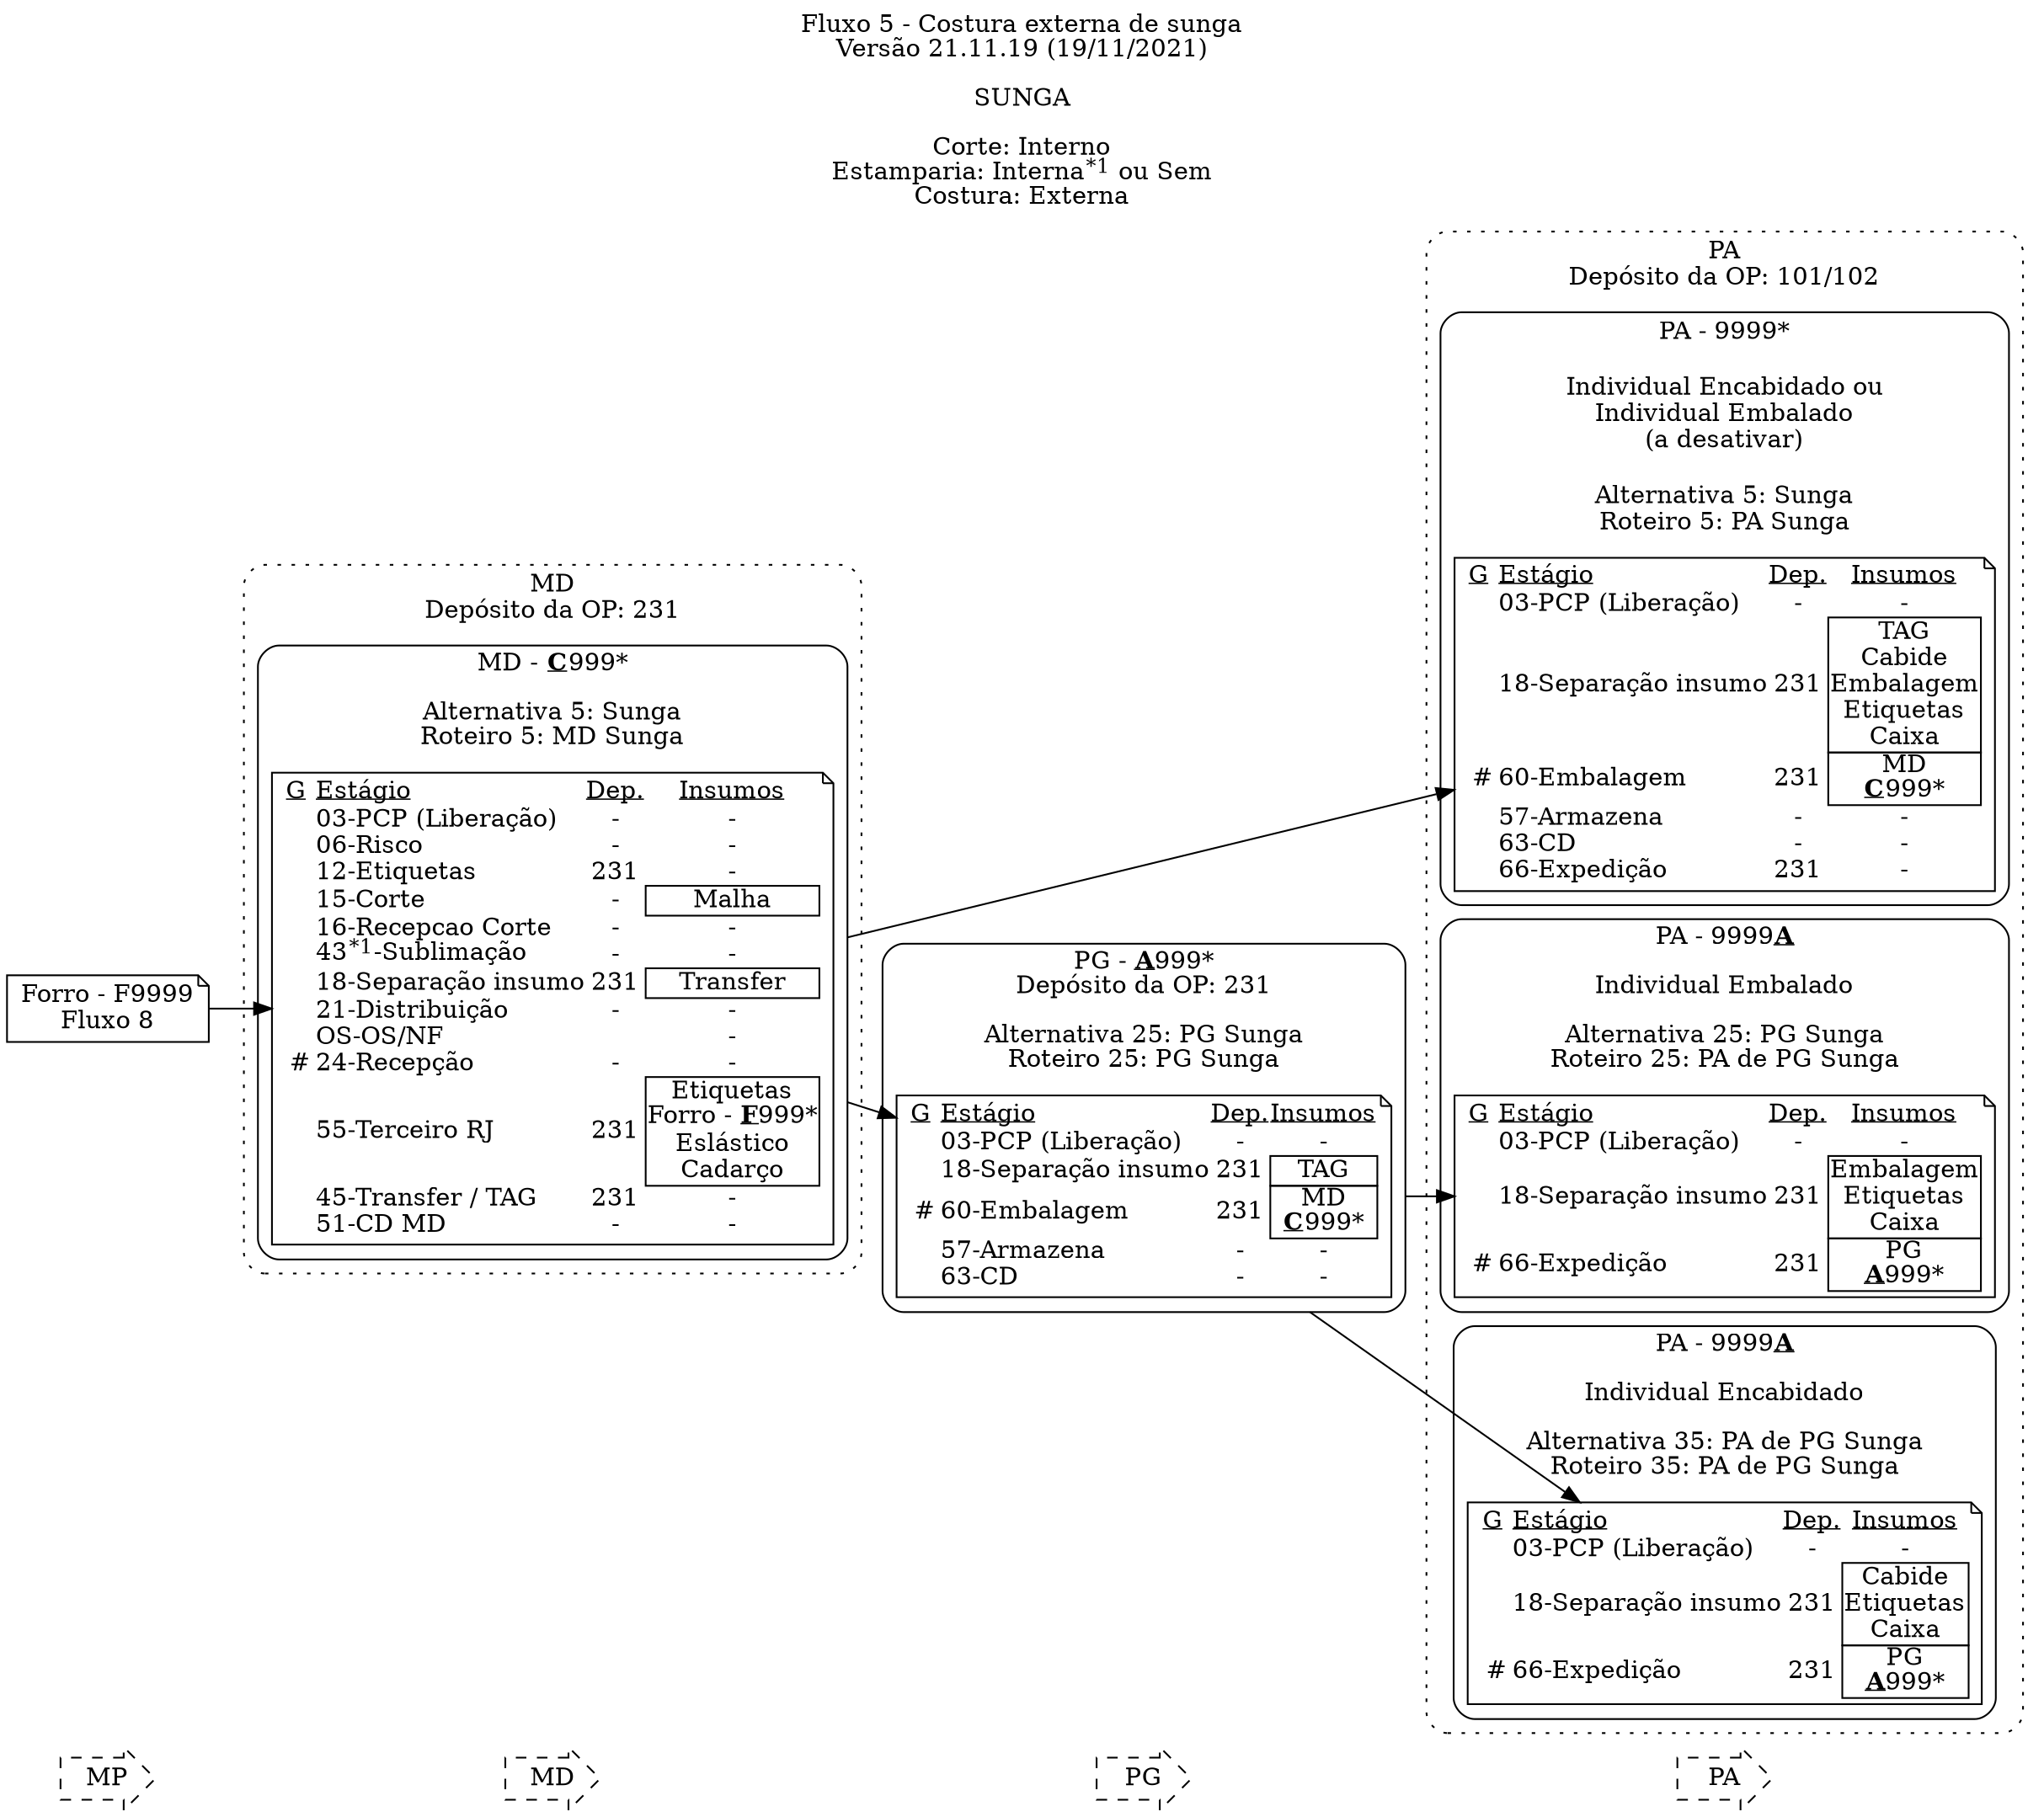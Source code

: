 digraph G {
  compound=true
  newrank=true
  rankdir = LR

  labelloc="t"
  label=<Fluxo 5 - Costura externa de sunga<br
    />Versão 21.11.19 (19/11/2021)<br
    /><br
    />SUNGA<br
    /><br
    />Corte: Interno<br
    />Estamparia: Interna<sup>*1</sup> ou Sem<br
    />Costura: Externa>

  L_MP [shape=rarrow,style=dashed,label="MP"]
  L_MD [shape=rarrow,style=dashed,label="MD"]
  L_PGPB [shape=rarrow,style=dashed,label="PG"]
  L_PA [shape=rarrow,style=dashed,label="PA"]

  L_MP -> L_MD -> L_PGPB -> L_PA [style=invis]

  {
    node [
      shape = "note"
    ]

    subgraph cluster_pa {
      label = <PA<br
        />Depósito da OP: 101/102>
      style="dotted, rounded"

      subgraph cluster_pa0x {
        label = <PA - 9999*<br
          /><br
          />Individual Encabidado ou<br
          />Individual Embalado<br
          />(a desativar)<br
          /><br
          />Alternativa 5: Sunga<br
          />Roteiro 5: PA Sunga>
        style=rounded
        pa0x [
          label = <
          <table BORDER="0" CELLPADDING="0" CELLSPACING="0">
          <tr cellpadding="0"><td><u>G</u> </td><td align="left"><u>Estágio</u></td><td><u>Dep.</u></td><td><u>Insumos</u></td></tr>
            <tr><td></td><td align="left">03-PCP (Liberação)</td><td>-</td><td>-</td></tr>
            <tr><td></td><td align="left">18-Separação insumo</td><td>231</td><td><table BORDER="1" CELLPADDING="0" CELLSPACING="0"><tr><td BORDER="0">TAG</td></tr><tr><td BORDER="0">Cabide</td></tr><tr><td BORDER="0">Embalagem</td></tr><tr><td BORDER="0">Etiquetas</td></tr><tr><td BORDER="0">Caixa</td></tr></table></td></tr>
            <tr><td>#</td><td align="left">60-Embalagem</td><td>231</td><td><table BORDER="1" CELLPADDING="0" CELLSPACING="0"><tr><td BORDER="0">MD<br /><b><u>C</u></b>999*</td></tr></table></td></tr>
            <tr><td></td><td align="left">57-Armazena</td><td>-</td><td>-</td></tr>
            <tr><td></td><td align="left">63-CD</td><td>-</td><td>-</td></tr>
            <tr><td></td><td align="left">66-Expedição</td><td>231</td><td>-</td></tr>
          </table>
          >
        ]
      }
      subgraph cluster_pa2x {
        label = <PA - 9999<b><u>A</u></b><br
          /><br
          />Individual Embalado<br
          /><br
          />Alternativa 25: PG Sunga<br
          />Roteiro 25: PA de PG Sunga>
        style=rounded
        pa2x [
          label = <
          <table BORDER="0" CELLPADDING="0" CELLSPACING="0">
          <tr cellpadding="0"><td><u>G</u> </td><td align="left"><u>Estágio</u></td><td><u>Dep.</u></td><td><u>Insumos</u></td></tr>
            <tr><td></td><td align="left">03-PCP (Liberação)</td><td>-</td><td>-</td></tr>
            <tr><td></td><td align="left">18-Separação insumo</td><td>231</td><td><table BORDER="1" CELLPADDING="0" CELLSPACING="0"><tr><td BORDER="0">Embalagem</td></tr><tr><td BORDER="0">Etiquetas</td></tr><tr><td BORDER="0">Caixa</td></tr></table></td></tr>
            <tr><td>#</td><td align="left">66-Expedição</td><td>231</td><td><table BORDER="1" CELLPADDING="0" CELLSPACING="0"><tr><td BORDER="0">PG<br /><b><u>A</u></b>999*</td></tr></table></td></tr>
          </table>
          >
        ]
      }

      subgraph cluster_pa3x {
        label = <PA - 9999<b><u>A</u></b><br
          /><br
          />Individual Encabidado<br
          /><br
          />Alternativa 35: PA de PG Sunga<br
          />Roteiro 35: PA de PG Sunga>
        style=rounded
        pa3x [
          label = <
          <table BORDER="0" CELLPADDING="0" CELLSPACING="0">
          <tr cellpadding="0"><td><u>G</u> </td><td align="left"><u>Estágio</u></td><td><u>Dep.</u></td><td><u>Insumos</u></td></tr>
            <tr><td></td><td align="left">03-PCP (Liberação)</td><td>-</td><td>-</td></tr>
            <tr><td></td><td align="left">18-Separação insumo</td><td>231</td><td><table BORDER="1" CELLPADDING="0" CELLSPACING="0"><tr><td BORDER="0">Cabide</td></tr><tr><td BORDER="0">Etiquetas</td></tr><tr><td BORDER="0">Caixa</td></tr></table></td></tr>
            <tr><td>#</td><td align="left">66-Expedição</td><td>231</td><td><table BORDER="1" CELLPADDING="0" CELLSPACING="0"><tr><td BORDER="0">PG<br /><b><u>A</u></b>999*</td></tr></table></td></tr>
          </table>
          >
        ]
      }

    }

    mpforro [
      label = <Forro - F9999<br
        />Fluxo 8>
    ]

    subgraph cluster_md {
      label = <MD<br
        />Depósito da OP: 231>
      style="dotted, rounded"

      subgraph cluster_mdpg {
        label = <MD - <b><u>C</u></b>999*<br
          /><br
          />Alternativa 5: Sunga<br
          />Roteiro 5: MD Sunga>
        style=rounded
        mdpg [
          label = <
          <table BORDER="0" CELLPADDING="0" CELLSPACING="0">
          <tr cellpadding="0"><td><u>G</u> </td><td align="left"><u>Estágio</u></td><td><u>Dep.</u></td><td><u>Insumos</u></td></tr>
            <tr><td></td><td align="left">03-PCP (Liberação)</td><td>-</td><td>-</td></tr>
            <tr><td></td><td align="left">06-Risco</td><td>-</td><td>-</td></tr>
            <tr><td></td><td align="left">12-Etiquetas</td><td>231</td><td>-</td></tr>
            <tr><td></td><td align="left">15-Corte</td><td>-</td><td><table BORDER="1" CELLPADDING="0" CELLSPACING="0"><tr><td BORDER="0">Malha</td></tr></table></td></tr>
            <tr><td></td><td align="left">16-Recepcao Corte</td><td>-</td><td>-</td></tr>
            <tr><td></td><td align="left">43<sup>*1</sup>-Sublimação</td><td>-</td><td>-</td></tr>
            <tr><td></td><td align="left">18-Separação insumo</td><td>231</td><td><table BORDER="1" CELLPADDING="0" CELLSPACING="0"><tr><td BORDER="0">Transfer</td></tr></table></td></tr>
            <tr><td></td><td align="left">21-Distribuição</td><td>-</td><td>-</td></tr>
            <tr><td></td><td align="left">OS-OS/NF</td><td></td><td>-</td></tr>
            <tr><td>#</td><td align="left">24-Recepção</td><td>-</td><td>-</td></tr>
            <tr><td></td><td align="left">55-Terceiro RJ</td><td>231</td><td><table BORDER="1" CELLPADDING="0" CELLSPACING="0"><tr><td BORDER="0">Etiquetas</td></tr><tr><td BORDER="0">Forro - <b><u>F</u></b>999*</td></tr><tr><td BORDER="0">Eslástico</td></tr><tr><td BORDER="0">Cadarço</td></tr></table></td></tr>
            <tr><td></td><td align="left">45-Transfer / TAG</td><td>231</td><td>-</td></tr>
            <tr><td></td><td align="left">51-CD MD</td><td>-</td><td>-</td></tr>
          </table>
          >
        ]
      }

    }

    subgraph cluster_pg2x {
      label = <PG - <b><u>A</u></b>999*<br
        />Depósito da OP: 231<br
        /><br
        />Alternativa 25: PG Sunga<br
        />Roteiro 25: PG Sunga>
      style=rounded
      pg2x [
        label = <
        <table BORDER="0" CELLPADDING="0" CELLSPACING="0">
        <tr cellpadding="0"><td><u>G</u> </td><td align="left"><u>Estágio</u></td><td><u>Dep.</u></td><td><u>Insumos</u></td></tr>
          <tr><td></td><td align="left">03-PCP (Liberação)</td><td>-</td><td>-</td></tr>
          <tr><td></td><td align="left">18-Separação insumo</td><td>231</td><td><table BORDER="1" CELLPADDING="0" CELLSPACING="0"><tr><td BORDER="0">TAG</td></tr></table></td></tr>
          <tr><td>#</td><td align="left">60-Embalagem</td><td>231</td><td><table BORDER="1" CELLPADDING="0" CELLSPACING="0"><tr><td BORDER="0">MD<br /><b><u>C</u></b>999*</td></tr></table></td></tr>
          <tr><td></td><td align="left">57-Armazena</td><td>-</td><td>-</td></tr>
          <tr><td></td><td align="left">63-CD</td><td>-</td><td>-</td></tr>
        </table>
        >
      ]
    }

  }

  {rank = same L_MP mpforro}
  {rank = same L_MD mdpg}
  {rank = same L_PGPB pg2x}
  {rank = same L_PA pa0x pa2x pa3x}

  mpforro -> mdpg
  mdpg -> pg2x [ltail=cluster_mdpg]
  mdpg -> pa0x [ltail=cluster_mdpg]
  pg2x -> pa2x [ltail=cluster_pg2x]
  pg2x -> pa3x [ltail=cluster_pg2x]

}
